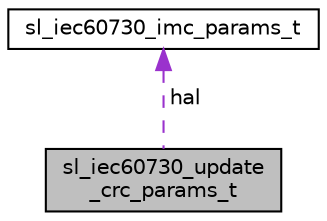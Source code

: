 digraph "sl_iec60730_update_crc_params_t"
{
 // LATEX_PDF_SIZE
  edge [fontname="Helvetica",fontsize="10",labelfontname="Helvetica",labelfontsize="10"];
  node [fontname="Helvetica",fontsize="10",shape=record];
  Node1 [label="sl_iec60730_update\l_crc_params_t",height=0.2,width=0.4,color="black", fillcolor="grey75", style="filled", fontcolor="black",tooltip=" "];
  Node2 -> Node1 [dir="back",color="darkorchid3",fontsize="10",style="dashed",label=" hal" ,fontname="Helvetica"];
  Node2 [label="sl_iec60730_imc_params_t",height=0.2,width=0.4,color="black", fillcolor="white", style="filled",URL="$structsl__iec60730__imc__params__t.html",tooltip="This structure is used as configuration for IMC testing, that holds GPCRC Register."];
}
